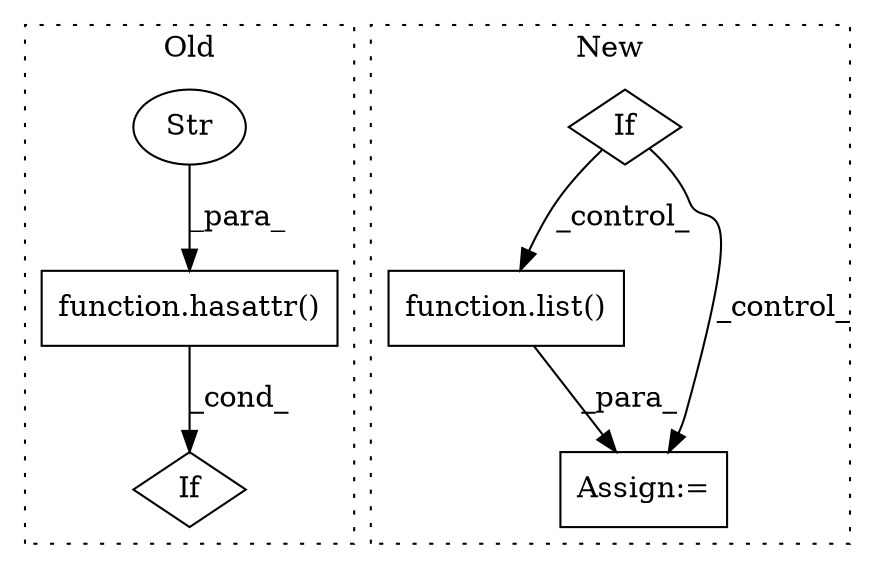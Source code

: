 digraph G {
subgraph cluster0 {
1 [label="function.hasattr()" a="75" s="1729,1753" l="8,1" shape="box"];
3 [label="Str" a="66" s="1744" l="9" shape="ellipse"];
4 [label="If" a="96" s="1697" l="3" shape="diamond"];
label = "Old";
style="dotted";
}
subgraph cluster1 {
2 [label="function.list()" a="75" s="2436,2458" l="5,46" shape="box"];
5 [label="Assign:=" a="68" s="2433" l="3" shape="box"];
6 [label="If" a="96" s="2031" l="3" shape="diamond"];
label = "New";
style="dotted";
}
1 -> 4 [label="_cond_"];
2 -> 5 [label="_para_"];
3 -> 1 [label="_para_"];
6 -> 5 [label="_control_"];
6 -> 2 [label="_control_"];
}